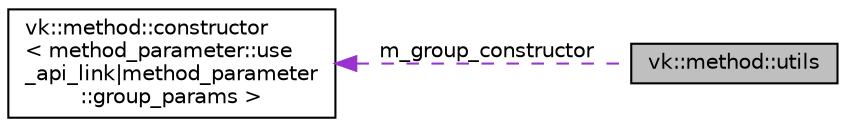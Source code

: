 digraph "vk::method::utils"
{
 // LATEX_PDF_SIZE
  edge [fontname="Helvetica",fontsize="10",labelfontname="Helvetica",labelfontsize="10"];
  node [fontname="Helvetica",fontsize="10",shape=record];
  rankdir="LR";
  Node1 [label="vk::method::utils",height=0.2,width=0.4,color="black", fillcolor="grey75", style="filled", fontcolor="black",tooltip="The utils methods representation."];
  Node2 -> Node1 [dir="back",color="darkorchid3",fontsize="10",style="dashed",label=" m_group_constructor" ,fontname="Helvetica"];
  Node2 [label="vk::method::constructor\l\< method_parameter::use\l_api_link\|method_parameter\l::group_params \>",height=0.2,width=0.4,color="black", fillcolor="white", style="filled",URL="$classvk_1_1method_1_1constructor.html",tooltip=" "];
}
